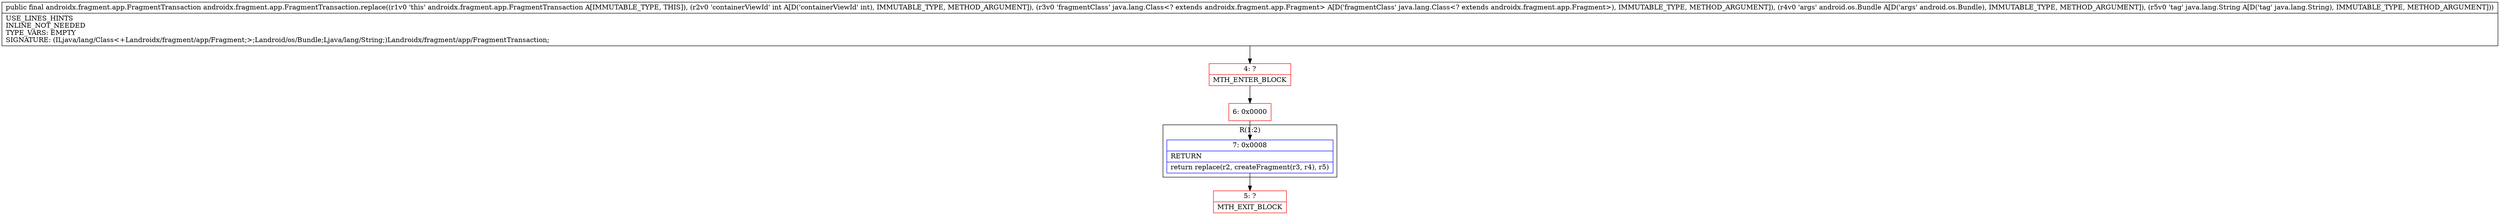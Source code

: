 digraph "CFG forandroidx.fragment.app.FragmentTransaction.replace(ILjava\/lang\/Class;Landroid\/os\/Bundle;Ljava\/lang\/String;)Landroidx\/fragment\/app\/FragmentTransaction;" {
subgraph cluster_Region_231614927 {
label = "R(1:2)";
node [shape=record,color=blue];
Node_7 [shape=record,label="{7\:\ 0x0008|RETURN\l|return replace(r2, createFragment(r3, r4), r5)\l}"];
}
Node_4 [shape=record,color=red,label="{4\:\ ?|MTH_ENTER_BLOCK\l}"];
Node_6 [shape=record,color=red,label="{6\:\ 0x0000}"];
Node_5 [shape=record,color=red,label="{5\:\ ?|MTH_EXIT_BLOCK\l}"];
MethodNode[shape=record,label="{public final androidx.fragment.app.FragmentTransaction androidx.fragment.app.FragmentTransaction.replace((r1v0 'this' androidx.fragment.app.FragmentTransaction A[IMMUTABLE_TYPE, THIS]), (r2v0 'containerViewId' int A[D('containerViewId' int), IMMUTABLE_TYPE, METHOD_ARGUMENT]), (r3v0 'fragmentClass' java.lang.Class\<? extends androidx.fragment.app.Fragment\> A[D('fragmentClass' java.lang.Class\<? extends androidx.fragment.app.Fragment\>), IMMUTABLE_TYPE, METHOD_ARGUMENT]), (r4v0 'args' android.os.Bundle A[D('args' android.os.Bundle), IMMUTABLE_TYPE, METHOD_ARGUMENT]), (r5v0 'tag' java.lang.String A[D('tag' java.lang.String), IMMUTABLE_TYPE, METHOD_ARGUMENT]))  | USE_LINES_HINTS\lINLINE_NOT_NEEDED\lTYPE_VARS: EMPTY\lSIGNATURE: (ILjava\/lang\/Class\<+Landroidx\/fragment\/app\/Fragment;\>;Landroid\/os\/Bundle;Ljava\/lang\/String;)Landroidx\/fragment\/app\/FragmentTransaction;\l}"];
MethodNode -> Node_4;Node_7 -> Node_5;
Node_4 -> Node_6;
Node_6 -> Node_7;
}

